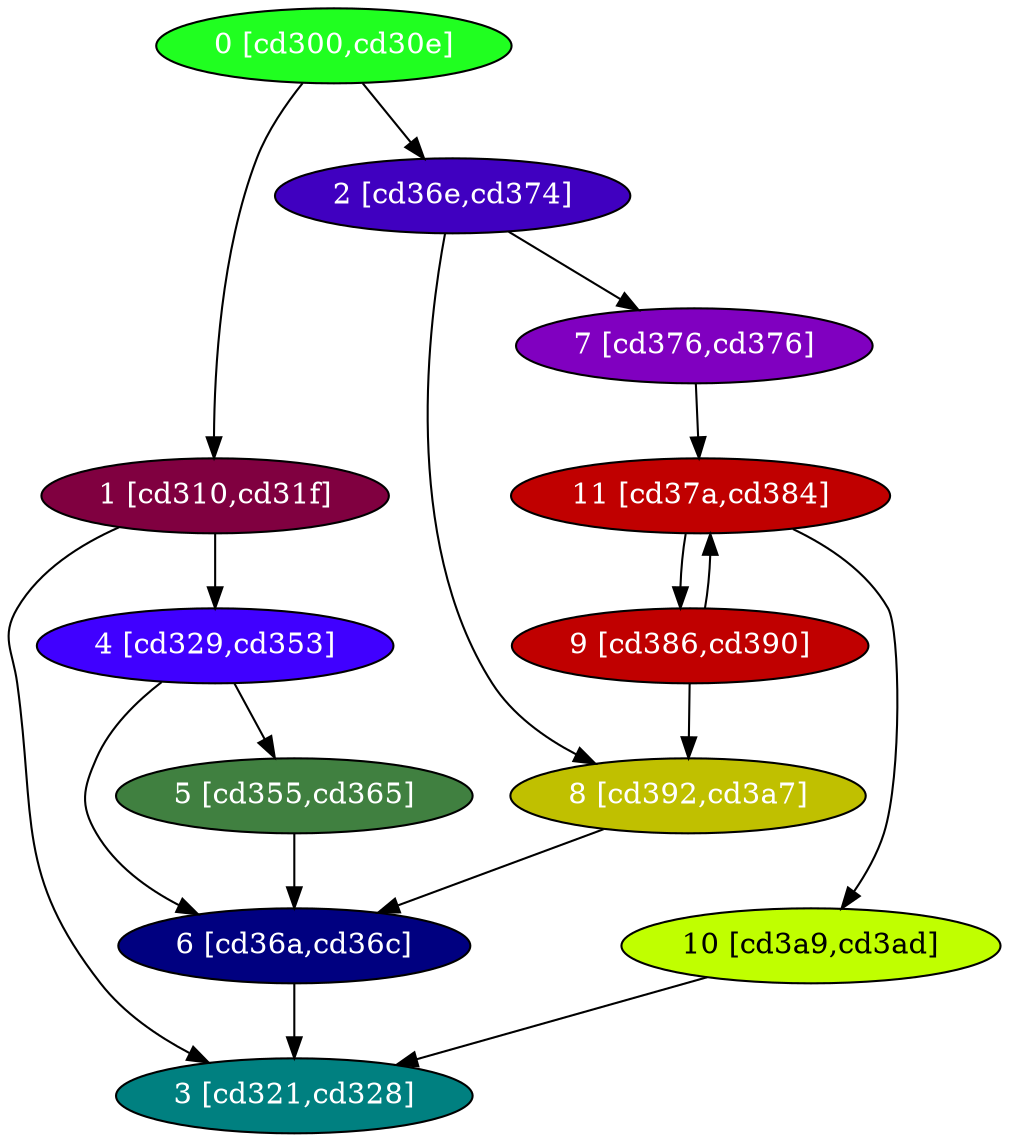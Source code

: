 diGraph libnss3{
	libnss3_0  [style=filled fillcolor="#20FF20" fontcolor="#ffffff" shape=oval label="0 [cd300,cd30e]"]
	libnss3_1  [style=filled fillcolor="#800040" fontcolor="#ffffff" shape=oval label="1 [cd310,cd31f]"]
	libnss3_2  [style=filled fillcolor="#4000C0" fontcolor="#ffffff" shape=oval label="2 [cd36e,cd374]"]
	libnss3_3  [style=filled fillcolor="#008080" fontcolor="#ffffff" shape=oval label="3 [cd321,cd328]"]
	libnss3_4  [style=filled fillcolor="#4000FF" fontcolor="#ffffff" shape=oval label="4 [cd329,cd353]"]
	libnss3_5  [style=filled fillcolor="#408040" fontcolor="#ffffff" shape=oval label="5 [cd355,cd365]"]
	libnss3_6  [style=filled fillcolor="#000080" fontcolor="#ffffff" shape=oval label="6 [cd36a,cd36c]"]
	libnss3_7  [style=filled fillcolor="#8000C0" fontcolor="#ffffff" shape=oval label="7 [cd376,cd376]"]
	libnss3_8  [style=filled fillcolor="#C0C000" fontcolor="#ffffff" shape=oval label="8 [cd392,cd3a7]"]
	libnss3_9  [style=filled fillcolor="#C00000" fontcolor="#ffffff" shape=oval label="9 [cd386,cd390]"]
	libnss3_a  [style=filled fillcolor="#C0FF00" fontcolor="#000000" shape=oval label="10 [cd3a9,cd3ad]"]
	libnss3_b  [style=filled fillcolor="#C00000" fontcolor="#ffffff" shape=oval label="11 [cd37a,cd384]"]

	libnss3_0 -> libnss3_1
	libnss3_0 -> libnss3_2
	libnss3_1 -> libnss3_3
	libnss3_1 -> libnss3_4
	libnss3_2 -> libnss3_7
	libnss3_2 -> libnss3_8
	libnss3_4 -> libnss3_5
	libnss3_4 -> libnss3_6
	libnss3_5 -> libnss3_6
	libnss3_6 -> libnss3_3
	libnss3_7 -> libnss3_b
	libnss3_8 -> libnss3_6
	libnss3_9 -> libnss3_8
	libnss3_9 -> libnss3_b
	libnss3_a -> libnss3_3
	libnss3_b -> libnss3_9
	libnss3_b -> libnss3_a
}